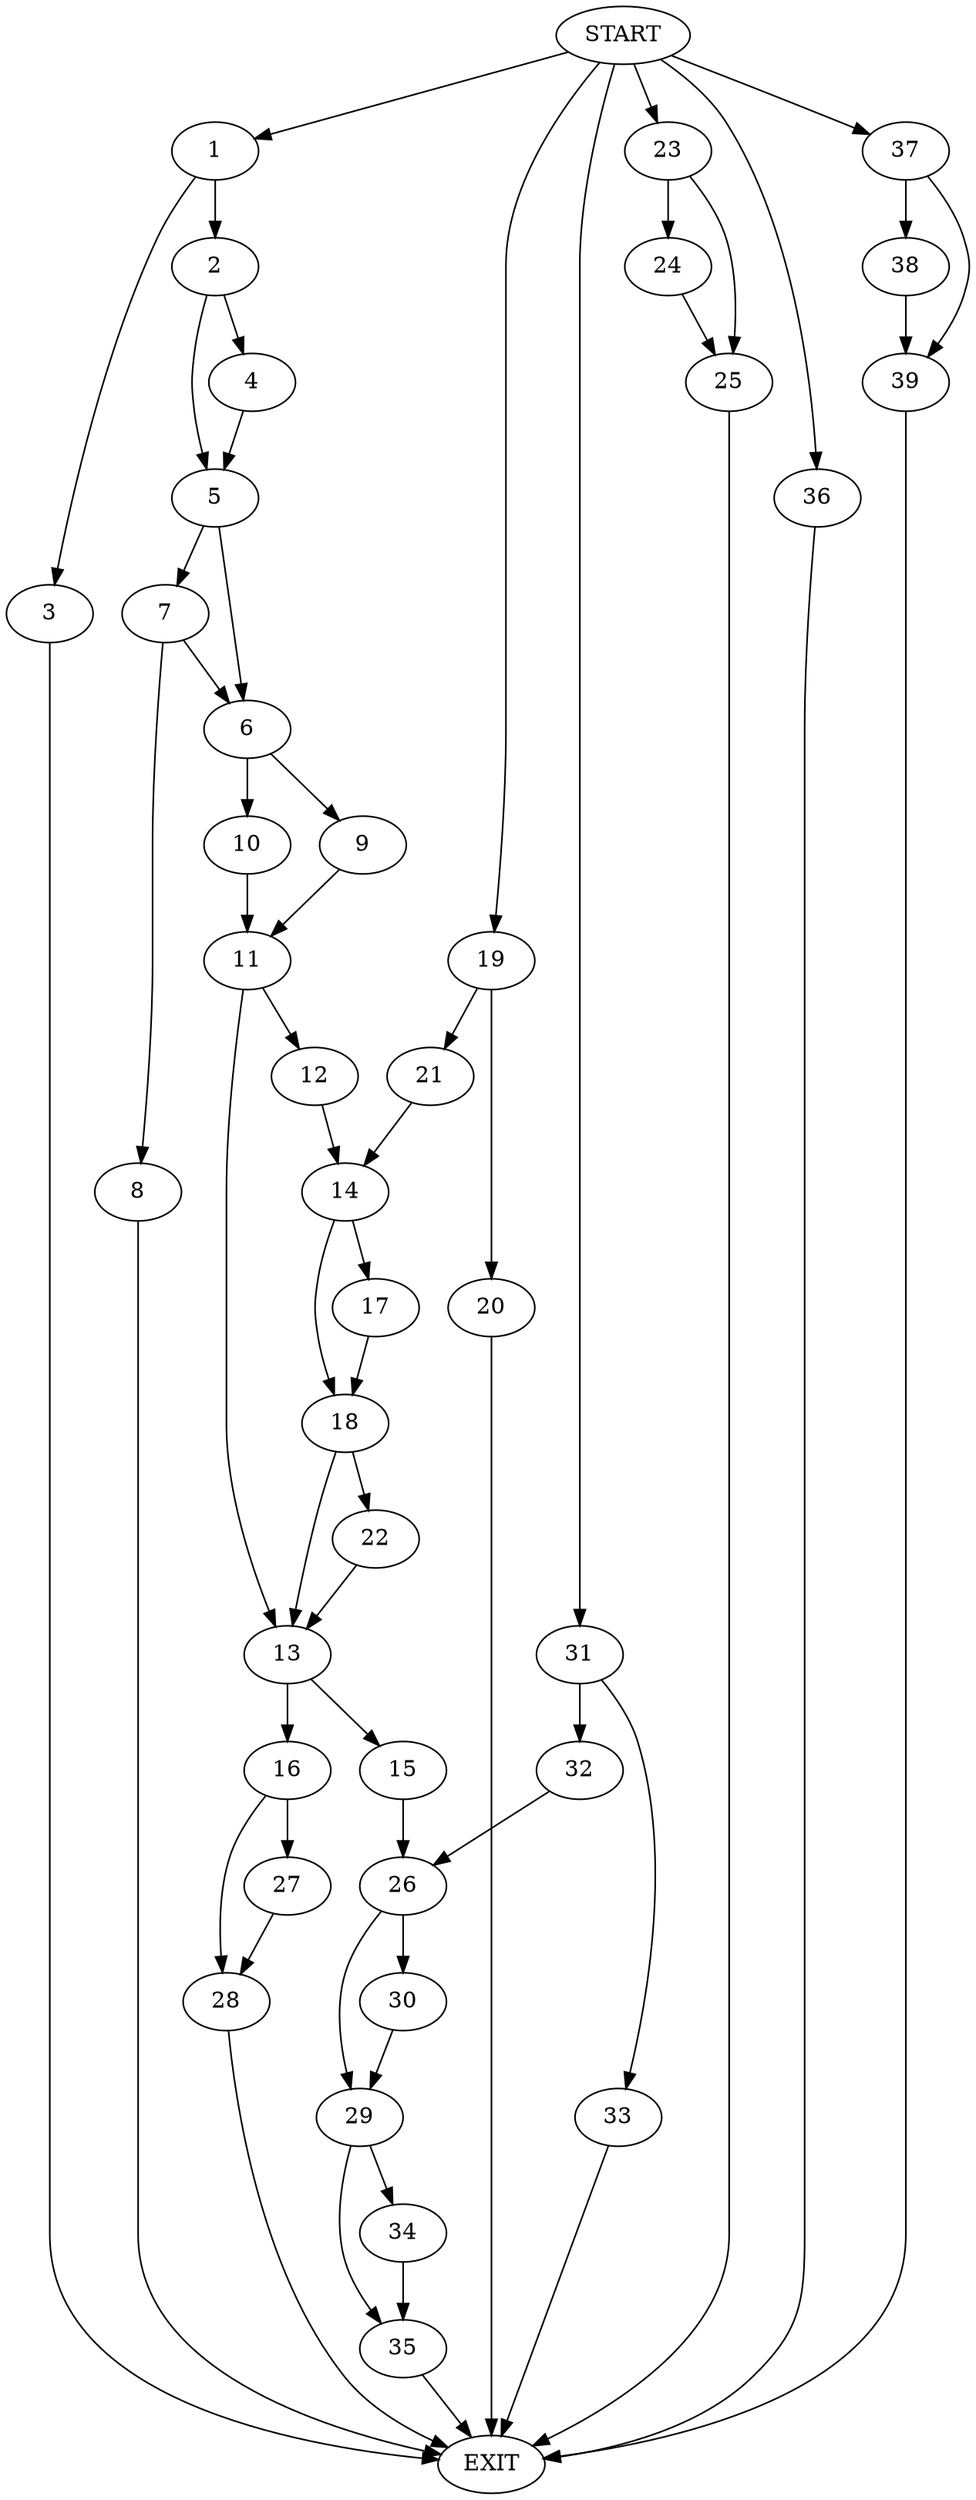 digraph {
0 [label="START"]
40 [label="EXIT"]
0 -> 1
1 -> 2
1 -> 3
2 -> 4
2 -> 5
3 -> 40
5 -> 6
5 -> 7
4 -> 5
7 -> 6
7 -> 8
6 -> 9
6 -> 10
8 -> 40
10 -> 11
9 -> 11
11 -> 12
11 -> 13
12 -> 14
13 -> 15
13 -> 16
14 -> 17
14 -> 18
0 -> 19
19 -> 20
19 -> 21
21 -> 14
20 -> 40
18 -> 22
18 -> 13
17 -> 18
22 -> 13
0 -> 23
23 -> 24
23 -> 25
24 -> 25
25 -> 40
15 -> 26
16 -> 27
16 -> 28
28 -> 40
27 -> 28
26 -> 29
26 -> 30
0 -> 31
31 -> 32
31 -> 33
32 -> 26
33 -> 40
30 -> 29
29 -> 34
29 -> 35
34 -> 35
35 -> 40
0 -> 36
36 -> 40
0 -> 37
37 -> 38
37 -> 39
38 -> 39
39 -> 40
}

